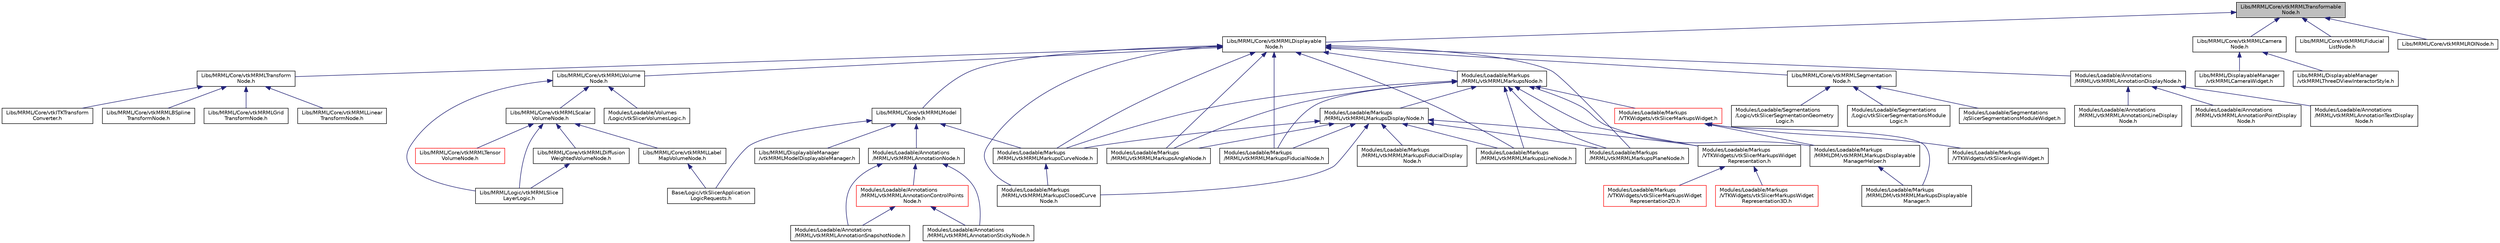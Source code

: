digraph "Libs/MRML/Core/vtkMRMLTransformableNode.h"
{
  bgcolor="transparent";
  edge [fontname="Helvetica",fontsize="10",labelfontname="Helvetica",labelfontsize="10"];
  node [fontname="Helvetica",fontsize="10",shape=record];
  Node19 [label="Libs/MRML/Core/vtkMRMLTransformable\lNode.h",height=0.2,width=0.4,color="black", fillcolor="grey75", style="filled", fontcolor="black"];
  Node19 -> Node20 [dir="back",color="midnightblue",fontsize="10",style="solid",fontname="Helvetica"];
  Node20 [label="Libs/MRML/Core/vtkMRMLDisplayable\lNode.h",height=0.2,width=0.4,color="black",URL="$vtkMRMLDisplayableNode_8h.html"];
  Node20 -> Node21 [dir="back",color="midnightblue",fontsize="10",style="solid",fontname="Helvetica"];
  Node21 [label="Libs/MRML/Core/vtkMRMLTransform\lNode.h",height=0.2,width=0.4,color="black",URL="$vtkMRMLTransformNode_8h.html"];
  Node21 -> Node22 [dir="back",color="midnightblue",fontsize="10",style="solid",fontname="Helvetica"];
  Node22 [label="Libs/MRML/Core/vtkITKTransform\lConverter.h",height=0.2,width=0.4,color="black",URL="$vtkITKTransformConverter_8h.html"];
  Node21 -> Node23 [dir="back",color="midnightblue",fontsize="10",style="solid",fontname="Helvetica"];
  Node23 [label="Libs/MRML/Core/vtkMRMLBSpline\lTransformNode.h",height=0.2,width=0.4,color="black",URL="$vtkMRMLBSplineTransformNode_8h.html"];
  Node21 -> Node24 [dir="back",color="midnightblue",fontsize="10",style="solid",fontname="Helvetica"];
  Node24 [label="Libs/MRML/Core/vtkMRMLGrid\lTransformNode.h",height=0.2,width=0.4,color="black",URL="$vtkMRMLGridTransformNode_8h.html"];
  Node21 -> Node25 [dir="back",color="midnightblue",fontsize="10",style="solid",fontname="Helvetica"];
  Node25 [label="Libs/MRML/Core/vtkMRMLLinear\lTransformNode.h",height=0.2,width=0.4,color="black",URL="$vtkMRMLLinearTransformNode_8h.html"];
  Node20 -> Node26 [dir="back",color="midnightblue",fontsize="10",style="solid",fontname="Helvetica"];
  Node26 [label="Libs/MRML/Core/vtkMRMLVolume\lNode.h",height=0.2,width=0.4,color="black",URL="$vtkMRMLVolumeNode_8h.html"];
  Node26 -> Node27 [dir="back",color="midnightblue",fontsize="10",style="solid",fontname="Helvetica"];
  Node27 [label="Libs/MRML/Core/vtkMRMLScalar\lVolumeNode.h",height=0.2,width=0.4,color="black",URL="$vtkMRMLScalarVolumeNode_8h.html"];
  Node27 -> Node28 [dir="back",color="midnightblue",fontsize="10",style="solid",fontname="Helvetica"];
  Node28 [label="Libs/MRML/Core/vtkMRMLTensor\lVolumeNode.h",height=0.2,width=0.4,color="red",URL="$vtkMRMLTensorVolumeNode_8h.html"];
  Node27 -> Node34 [dir="back",color="midnightblue",fontsize="10",style="solid",fontname="Helvetica"];
  Node34 [label="Libs/MRML/Core/vtkMRMLDiffusion\lWeightedVolumeNode.h",height=0.2,width=0.4,color="black",URL="$vtkMRMLDiffusionWeightedVolumeNode_8h.html"];
  Node34 -> Node31 [dir="back",color="midnightblue",fontsize="10",style="solid",fontname="Helvetica"];
  Node31 [label="Libs/MRML/Logic/vtkMRMLSlice\lLayerLogic.h",height=0.2,width=0.4,color="black",URL="$vtkMRMLSliceLayerLogic_8h.html"];
  Node27 -> Node35 [dir="back",color="midnightblue",fontsize="10",style="solid",fontname="Helvetica"];
  Node35 [label="Libs/MRML/Core/vtkMRMLLabel\lMapVolumeNode.h",height=0.2,width=0.4,color="black",URL="$vtkMRMLLabelMapVolumeNode_8h.html"];
  Node35 -> Node36 [dir="back",color="midnightblue",fontsize="10",style="solid",fontname="Helvetica"];
  Node36 [label="Base/Logic/vtkSlicerApplication\lLogicRequests.h",height=0.2,width=0.4,color="black",URL="$vtkSlicerApplicationLogicRequests_8h.html"];
  Node27 -> Node31 [dir="back",color="midnightblue",fontsize="10",style="solid",fontname="Helvetica"];
  Node26 -> Node31 [dir="back",color="midnightblue",fontsize="10",style="solid",fontname="Helvetica"];
  Node26 -> Node37 [dir="back",color="midnightblue",fontsize="10",style="solid",fontname="Helvetica"];
  Node37 [label="Modules/Loadable/Volumes\l/Logic/vtkSlicerVolumesLogic.h",height=0.2,width=0.4,color="black",URL="$vtkSlicerVolumesLogic_8h.html"];
  Node20 -> Node38 [dir="back",color="midnightblue",fontsize="10",style="solid",fontname="Helvetica"];
  Node38 [label="Libs/MRML/Core/vtkMRMLModel\lNode.h",height=0.2,width=0.4,color="black",URL="$vtkMRMLModelNode_8h.html"];
  Node38 -> Node36 [dir="back",color="midnightblue",fontsize="10",style="solid",fontname="Helvetica"];
  Node38 -> Node39 [dir="back",color="midnightblue",fontsize="10",style="solid",fontname="Helvetica"];
  Node39 [label="Libs/MRML/DisplayableManager\l/vtkMRMLModelDisplayableManager.h",height=0.2,width=0.4,color="black",URL="$vtkMRMLModelDisplayableManager_8h.html"];
  Node38 -> Node40 [dir="back",color="midnightblue",fontsize="10",style="solid",fontname="Helvetica"];
  Node40 [label="Modules/Loadable/Annotations\l/MRML/vtkMRMLAnnotationNode.h",height=0.2,width=0.4,color="black",URL="$vtkMRMLAnnotationNode_8h.html"];
  Node40 -> Node41 [dir="back",color="midnightblue",fontsize="10",style="solid",fontname="Helvetica"];
  Node41 [label="Modules/Loadable/Annotations\l/MRML/vtkMRMLAnnotationControlPoints\lNode.h",height=0.2,width=0.4,color="red",URL="$vtkMRMLAnnotationControlPointsNode_8h.html"];
  Node41 -> Node49 [dir="back",color="midnightblue",fontsize="10",style="solid",fontname="Helvetica"];
  Node49 [label="Modules/Loadable/Annotations\l/MRML/vtkMRMLAnnotationSnapshotNode.h",height=0.2,width=0.4,color="black",URL="$vtkMRMLAnnotationSnapshotNode_8h.html"];
  Node41 -> Node50 [dir="back",color="midnightblue",fontsize="10",style="solid",fontname="Helvetica"];
  Node50 [label="Modules/Loadable/Annotations\l/MRML/vtkMRMLAnnotationStickyNode.h",height=0.2,width=0.4,color="black",URL="$vtkMRMLAnnotationStickyNode_8h.html"];
  Node40 -> Node49 [dir="back",color="midnightblue",fontsize="10",style="solid",fontname="Helvetica"];
  Node40 -> Node50 [dir="back",color="midnightblue",fontsize="10",style="solid",fontname="Helvetica"];
  Node38 -> Node52 [dir="back",color="midnightblue",fontsize="10",style="solid",fontname="Helvetica"];
  Node52 [label="Modules/Loadable/Markups\l/MRML/vtkMRMLMarkupsCurveNode.h",height=0.2,width=0.4,color="black",URL="$vtkMRMLMarkupsCurveNode_8h.html"];
  Node52 -> Node53 [dir="back",color="midnightblue",fontsize="10",style="solid",fontname="Helvetica"];
  Node53 [label="Modules/Loadable/Markups\l/MRML/vtkMRMLMarkupsClosedCurve\lNode.h",height=0.2,width=0.4,color="black",URL="$vtkMRMLMarkupsClosedCurveNode_8h.html"];
  Node20 -> Node54 [dir="back",color="midnightblue",fontsize="10",style="solid",fontname="Helvetica"];
  Node54 [label="Libs/MRML/Core/vtkMRMLSegmentation\lNode.h",height=0.2,width=0.4,color="black",URL="$vtkMRMLSegmentationNode_8h.html"];
  Node54 -> Node55 [dir="back",color="midnightblue",fontsize="10",style="solid",fontname="Helvetica"];
  Node55 [label="Modules/Loadable/Segmentations\l/Logic/vtkSlicerSegmentationGeometry\lLogic.h",height=0.2,width=0.4,color="black",URL="$vtkSlicerSegmentationGeometryLogic_8h.html"];
  Node54 -> Node56 [dir="back",color="midnightblue",fontsize="10",style="solid",fontname="Helvetica"];
  Node56 [label="Modules/Loadable/Segmentations\l/Logic/vtkSlicerSegmentationsModule\lLogic.h",height=0.2,width=0.4,color="black",URL="$vtkSlicerSegmentationsModuleLogic_8h.html"];
  Node54 -> Node57 [dir="back",color="midnightblue",fontsize="10",style="solid",fontname="Helvetica"];
  Node57 [label="Modules/Loadable/Segmentations\l/qSlicerSegmentationsModuleWidget.h",height=0.2,width=0.4,color="black",URL="$qSlicerSegmentationsModuleWidget_8h.html"];
  Node20 -> Node58 [dir="back",color="midnightblue",fontsize="10",style="solid",fontname="Helvetica"];
  Node58 [label="Modules/Loadable/Annotations\l/MRML/vtkMRMLAnnotationDisplayNode.h",height=0.2,width=0.4,color="black",URL="$vtkMRMLAnnotationDisplayNode_8h.html"];
  Node58 -> Node59 [dir="back",color="midnightblue",fontsize="10",style="solid",fontname="Helvetica"];
  Node59 [label="Modules/Loadable/Annotations\l/MRML/vtkMRMLAnnotationLineDisplay\lNode.h",height=0.2,width=0.4,color="black",URL="$vtkMRMLAnnotationLineDisplayNode_8h.html"];
  Node58 -> Node60 [dir="back",color="midnightblue",fontsize="10",style="solid",fontname="Helvetica"];
  Node60 [label="Modules/Loadable/Annotations\l/MRML/vtkMRMLAnnotationPointDisplay\lNode.h",height=0.2,width=0.4,color="black",URL="$vtkMRMLAnnotationPointDisplayNode_8h.html"];
  Node58 -> Node61 [dir="back",color="midnightblue",fontsize="10",style="solid",fontname="Helvetica"];
  Node61 [label="Modules/Loadable/Annotations\l/MRML/vtkMRMLAnnotationTextDisplay\lNode.h",height=0.2,width=0.4,color="black",URL="$vtkMRMLAnnotationTextDisplayNode_8h.html"];
  Node20 -> Node62 [dir="back",color="midnightblue",fontsize="10",style="solid",fontname="Helvetica"];
  Node62 [label="Modules/Loadable/Markups\l/MRML/vtkMRMLMarkupsAngleNode.h",height=0.2,width=0.4,color="black",URL="$vtkMRMLMarkupsAngleNode_8h.html"];
  Node20 -> Node63 [dir="back",color="midnightblue",fontsize="10",style="solid",fontname="Helvetica"];
  Node63 [label="Modules/Loadable/Markups\l/MRML/vtkMRMLMarkupsNode.h",height=0.2,width=0.4,color="black",URL="$vtkMRMLMarkupsNode_8h.html"];
  Node63 -> Node64 [dir="back",color="midnightblue",fontsize="10",style="solid",fontname="Helvetica"];
  Node64 [label="Modules/Loadable/Markups\l/MRML/vtkMRMLMarkupsDisplayNode.h",height=0.2,width=0.4,color="black",URL="$vtkMRMLMarkupsDisplayNode_8h.html"];
  Node64 -> Node62 [dir="back",color="midnightblue",fontsize="10",style="solid",fontname="Helvetica"];
  Node64 -> Node53 [dir="back",color="midnightblue",fontsize="10",style="solid",fontname="Helvetica"];
  Node64 -> Node52 [dir="back",color="midnightblue",fontsize="10",style="solid",fontname="Helvetica"];
  Node64 -> Node65 [dir="back",color="midnightblue",fontsize="10",style="solid",fontname="Helvetica"];
  Node65 [label="Modules/Loadable/Markups\l/MRML/vtkMRMLMarkupsFiducialDisplay\lNode.h",height=0.2,width=0.4,color="black",URL="$vtkMRMLMarkupsFiducialDisplayNode_8h.html"];
  Node64 -> Node66 [dir="back",color="midnightblue",fontsize="10",style="solid",fontname="Helvetica"];
  Node66 [label="Modules/Loadable/Markups\l/MRML/vtkMRMLMarkupsFiducialNode.h",height=0.2,width=0.4,color="black",URL="$vtkMRMLMarkupsFiducialNode_8h.html"];
  Node64 -> Node67 [dir="back",color="midnightblue",fontsize="10",style="solid",fontname="Helvetica"];
  Node67 [label="Modules/Loadable/Markups\l/MRML/vtkMRMLMarkupsLineNode.h",height=0.2,width=0.4,color="black",URL="$vtkMRMLMarkupsLineNode_8h.html"];
  Node64 -> Node68 [dir="back",color="midnightblue",fontsize="10",style="solid",fontname="Helvetica"];
  Node68 [label="Modules/Loadable/Markups\l/MRML/vtkMRMLMarkupsPlaneNode.h",height=0.2,width=0.4,color="black",URL="$vtkMRMLMarkupsPlaneNode_8h.html"];
  Node64 -> Node69 [dir="back",color="midnightblue",fontsize="10",style="solid",fontname="Helvetica"];
  Node69 [label="Modules/Loadable/Markups\l/VTKWidgets/vtkSlicerMarkupsWidget\lRepresentation.h",height=0.2,width=0.4,color="black",URL="$vtkSlicerMarkupsWidgetRepresentation_8h.html"];
  Node69 -> Node70 [dir="back",color="midnightblue",fontsize="10",style="solid",fontname="Helvetica"];
  Node70 [label="Modules/Loadable/Markups\l/VTKWidgets/vtkSlicerMarkupsWidget\lRepresentation2D.h",height=0.2,width=0.4,color="red",URL="$vtkSlicerMarkupsWidgetRepresentation2D_8h.html"];
  Node69 -> Node76 [dir="back",color="midnightblue",fontsize="10",style="solid",fontname="Helvetica"];
  Node76 [label="Modules/Loadable/Markups\l/VTKWidgets/vtkSlicerMarkupsWidget\lRepresentation3D.h",height=0.2,width=0.4,color="red",URL="$vtkSlicerMarkupsWidgetRepresentation3D_8h.html"];
  Node63 -> Node62 [dir="back",color="midnightblue",fontsize="10",style="solid",fontname="Helvetica"];
  Node63 -> Node52 [dir="back",color="midnightblue",fontsize="10",style="solid",fontname="Helvetica"];
  Node63 -> Node66 [dir="back",color="midnightblue",fontsize="10",style="solid",fontname="Helvetica"];
  Node63 -> Node67 [dir="back",color="midnightblue",fontsize="10",style="solid",fontname="Helvetica"];
  Node63 -> Node68 [dir="back",color="midnightblue",fontsize="10",style="solid",fontname="Helvetica"];
  Node63 -> Node82 [dir="back",color="midnightblue",fontsize="10",style="solid",fontname="Helvetica"];
  Node82 [label="Modules/Loadable/Markups\l/MRMLDM/vtkMRMLMarkupsDisplayable\lManagerHelper.h",height=0.2,width=0.4,color="black",URL="$vtkMRMLMarkupsDisplayableManagerHelper_8h.html"];
  Node82 -> Node83 [dir="back",color="midnightblue",fontsize="10",style="solid",fontname="Helvetica"];
  Node83 [label="Modules/Loadable/Markups\l/MRMLDM/vtkMRMLMarkupsDisplayable\lManager.h",height=0.2,width=0.4,color="black",URL="$vtkMRMLMarkupsDisplayableManager_8h.html"];
  Node63 -> Node69 [dir="back",color="midnightblue",fontsize="10",style="solid",fontname="Helvetica"];
  Node63 -> Node84 [dir="back",color="midnightblue",fontsize="10",style="solid",fontname="Helvetica"];
  Node84 [label="Modules/Loadable/Markups\l/VTKWidgets/vtkSlicerMarkupsWidget.h",height=0.2,width=0.4,color="red",URL="$vtkSlicerMarkupsWidget_8h.html"];
  Node84 -> Node82 [dir="back",color="midnightblue",fontsize="10",style="solid",fontname="Helvetica"];
  Node84 -> Node83 [dir="back",color="midnightblue",fontsize="10",style="solid",fontname="Helvetica"];
  Node84 -> Node85 [dir="back",color="midnightblue",fontsize="10",style="solid",fontname="Helvetica"];
  Node85 [label="Modules/Loadable/Markups\l/VTKWidgets/vtkSlicerAngleWidget.h",height=0.2,width=0.4,color="black",URL="$vtkSlicerAngleWidget_8h.html"];
  Node20 -> Node53 [dir="back",color="midnightblue",fontsize="10",style="solid",fontname="Helvetica"];
  Node20 -> Node52 [dir="back",color="midnightblue",fontsize="10",style="solid",fontname="Helvetica"];
  Node20 -> Node66 [dir="back",color="midnightblue",fontsize="10",style="solid",fontname="Helvetica"];
  Node20 -> Node67 [dir="back",color="midnightblue",fontsize="10",style="solid",fontname="Helvetica"];
  Node20 -> Node68 [dir="back",color="midnightblue",fontsize="10",style="solid",fontname="Helvetica"];
  Node19 -> Node91 [dir="back",color="midnightblue",fontsize="10",style="solid",fontname="Helvetica"];
  Node91 [label="Libs/MRML/Core/vtkMRMLCamera\lNode.h",height=0.2,width=0.4,color="black",URL="$vtkMRMLCameraNode_8h.html"];
  Node91 -> Node92 [dir="back",color="midnightblue",fontsize="10",style="solid",fontname="Helvetica"];
  Node92 [label="Libs/MRML/DisplayableManager\l/vtkMRMLCameraWidget.h",height=0.2,width=0.4,color="black",URL="$vtkMRMLCameraWidget_8h.html"];
  Node91 -> Node93 [dir="back",color="midnightblue",fontsize="10",style="solid",fontname="Helvetica"];
  Node93 [label="Libs/MRML/DisplayableManager\l/vtkMRMLThreeDViewInteractorStyle.h",height=0.2,width=0.4,color="black",URL="$vtkMRMLThreeDViewInteractorStyle_8h.html"];
  Node19 -> Node94 [dir="back",color="midnightblue",fontsize="10",style="solid",fontname="Helvetica"];
  Node94 [label="Libs/MRML/Core/vtkMRMLFiducial\lListNode.h",height=0.2,width=0.4,color="black",URL="$vtkMRMLFiducialListNode_8h.html"];
  Node19 -> Node95 [dir="back",color="midnightblue",fontsize="10",style="solid",fontname="Helvetica"];
  Node95 [label="Libs/MRML/Core/vtkMRMLROINode.h",height=0.2,width=0.4,color="black",URL="$vtkMRMLROINode_8h.html"];
}
